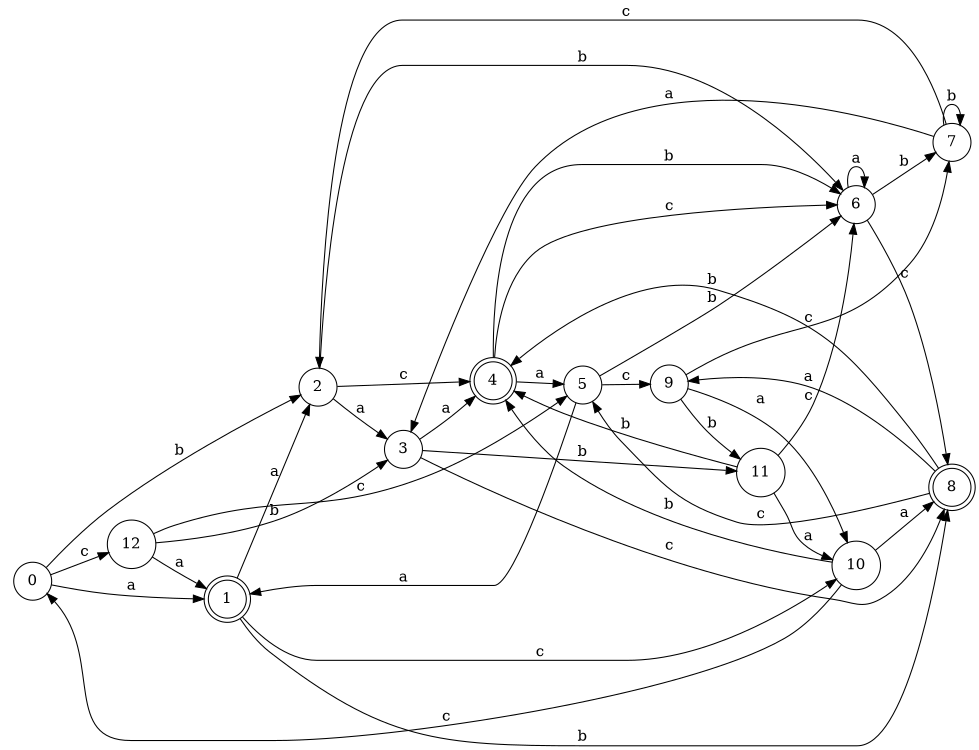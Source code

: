 digraph n11_5 {
__start0 [label="" shape="none"];

rankdir=LR;
size="8,5";

s0 [style="filled", color="black", fillcolor="white" shape="circle", label="0"];
s1 [style="rounded,filled", color="black", fillcolor="white" shape="doublecircle", label="1"];
s2 [style="filled", color="black", fillcolor="white" shape="circle", label="2"];
s3 [style="filled", color="black", fillcolor="white" shape="circle", label="3"];
s4 [style="rounded,filled", color="black", fillcolor="white" shape="doublecircle", label="4"];
s5 [style="filled", color="black", fillcolor="white" shape="circle", label="5"];
s6 [style="filled", color="black", fillcolor="white" shape="circle", label="6"];
s7 [style="filled", color="black", fillcolor="white" shape="circle", label="7"];
s8 [style="rounded,filled", color="black", fillcolor="white" shape="doublecircle", label="8"];
s9 [style="filled", color="black", fillcolor="white" shape="circle", label="9"];
s10 [style="filled", color="black", fillcolor="white" shape="circle", label="10"];
s11 [style="filled", color="black", fillcolor="white" shape="circle", label="11"];
s12 [style="filled", color="black", fillcolor="white" shape="circle", label="12"];
s0 -> s1 [label="a"];
s0 -> s2 [label="b"];
s0 -> s12 [label="c"];
s1 -> s2 [label="a"];
s1 -> s8 [label="b"];
s1 -> s10 [label="c"];
s2 -> s3 [label="a"];
s2 -> s6 [label="b"];
s2 -> s4 [label="c"];
s3 -> s4 [label="a"];
s3 -> s11 [label="b"];
s3 -> s8 [label="c"];
s4 -> s5 [label="a"];
s4 -> s6 [label="b"];
s4 -> s6 [label="c"];
s5 -> s1 [label="a"];
s5 -> s6 [label="b"];
s5 -> s9 [label="c"];
s6 -> s6 [label="a"];
s6 -> s7 [label="b"];
s6 -> s8 [label="c"];
s7 -> s3 [label="a"];
s7 -> s7 [label="b"];
s7 -> s2 [label="c"];
s8 -> s9 [label="a"];
s8 -> s4 [label="b"];
s8 -> s5 [label="c"];
s9 -> s10 [label="a"];
s9 -> s11 [label="b"];
s9 -> s7 [label="c"];
s10 -> s8 [label="a"];
s10 -> s4 [label="b"];
s10 -> s0 [label="c"];
s11 -> s10 [label="a"];
s11 -> s4 [label="b"];
s11 -> s6 [label="c"];
s12 -> s1 [label="a"];
s12 -> s3 [label="b"];
s12 -> s5 [label="c"];

}